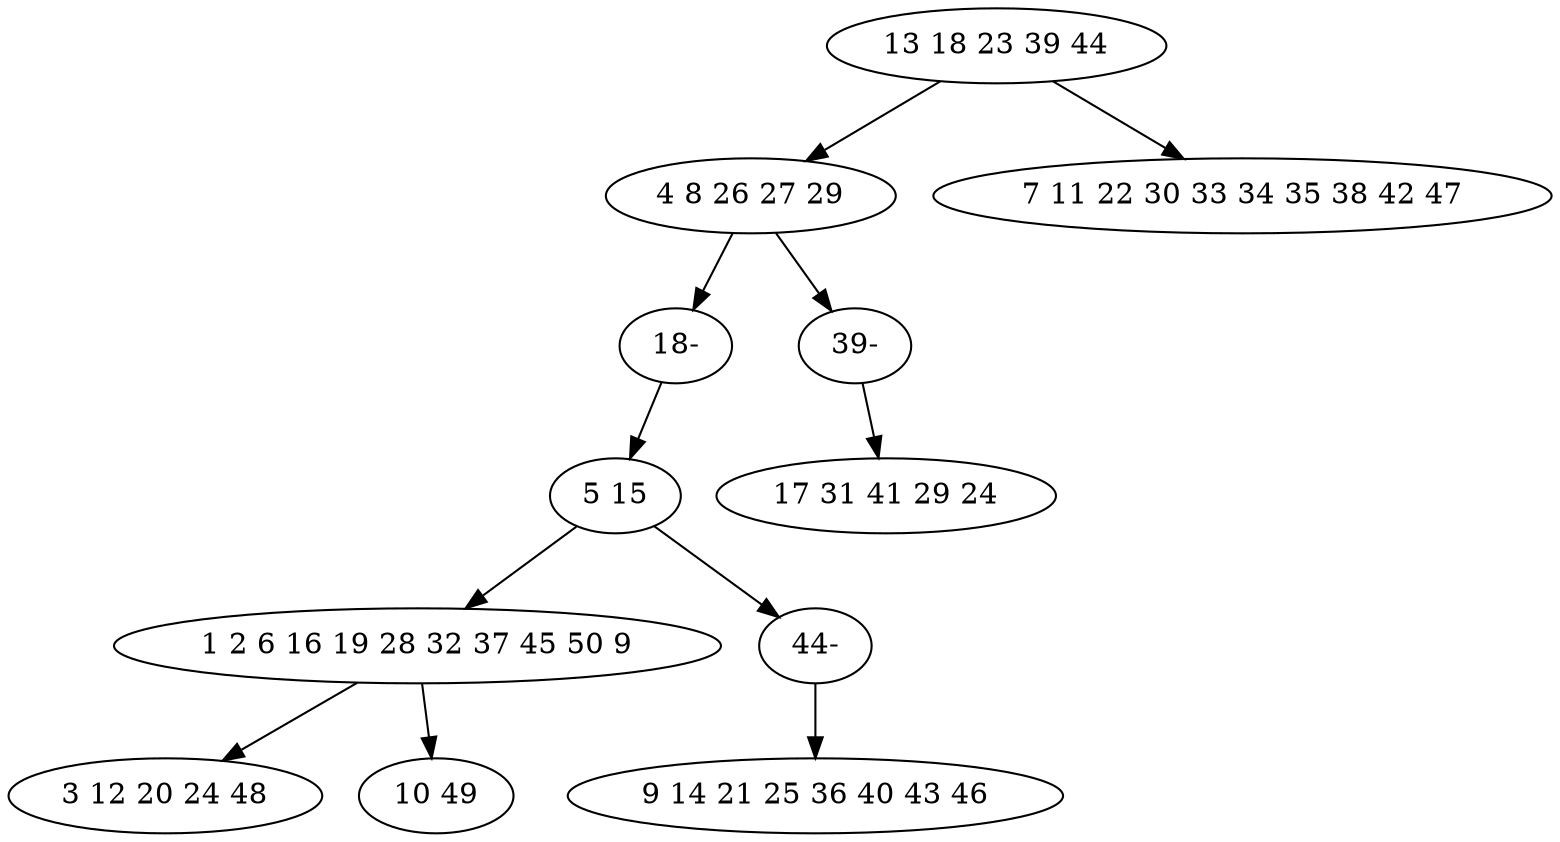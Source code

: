 digraph true_tree {
	"0" -> "1"
	"1" -> "11"
	"2" -> "3"
	"3" -> "4"
	"0" -> "5"
	"1" -> "9"
	"2" -> "10"
	"3" -> "8"
	"9" -> "6"
	"10" -> "7"
	"11" -> "2"
	"0" [label="13 18 23 39 44"];
	"1" [label="4 8 26 27 29"];
	"2" [label="5 15"];
	"3" [label="1 2 6 16 19 28 32 37 45 50 9"];
	"4" [label="3 12 20 24 48"];
	"5" [label="7 11 22 30 33 34 35 38 42 47"];
	"6" [label="17 31 41 29 24"];
	"7" [label="9 14 21 25 36 40 43 46"];
	"8" [label="10 49"];
	"9" [label="39-"];
	"10" [label="44-"];
	"11" [label="18-"];
}
